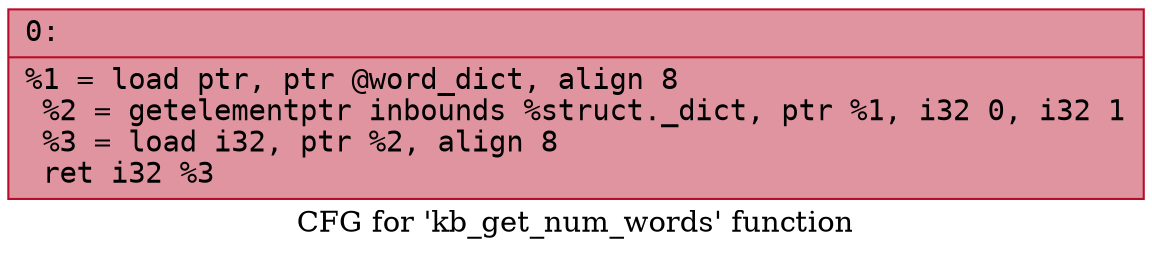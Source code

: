 digraph "CFG for 'kb_get_num_words' function" {
	label="CFG for 'kb_get_num_words' function";

	Node0x600002a8c1e0 [shape=record,color="#b70d28ff", style=filled, fillcolor="#b70d2870" fontname="Courier",label="{0:\l|  %1 = load ptr, ptr @word_dict, align 8\l  %2 = getelementptr inbounds %struct._dict, ptr %1, i32 0, i32 1\l  %3 = load i32, ptr %2, align 8\l  ret i32 %3\l}"];
}
